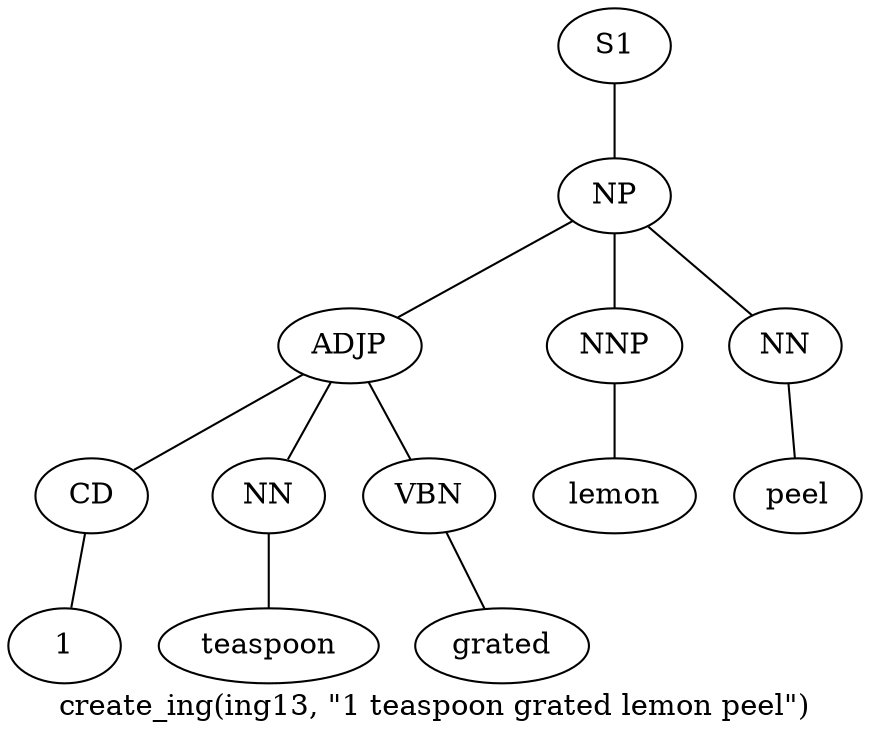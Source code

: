 graph SyntaxGraph {
	label = "create_ing(ing13, \"1 teaspoon grated lemon peel\")";
	Node0 [label="S1"];
	Node1 [label="NP"];
	Node2 [label="ADJP"];
	Node3 [label="CD"];
	Node4 [label="1"];
	Node5 [label="NN"];
	Node6 [label="teaspoon"];
	Node7 [label="VBN"];
	Node8 [label="grated"];
	Node9 [label="NNP"];
	Node10 [label="lemon"];
	Node11 [label="NN"];
	Node12 [label="peel"];

	Node0 -- Node1;
	Node1 -- Node2;
	Node1 -- Node9;
	Node1 -- Node11;
	Node2 -- Node3;
	Node2 -- Node5;
	Node2 -- Node7;
	Node3 -- Node4;
	Node5 -- Node6;
	Node7 -- Node8;
	Node9 -- Node10;
	Node11 -- Node12;
}